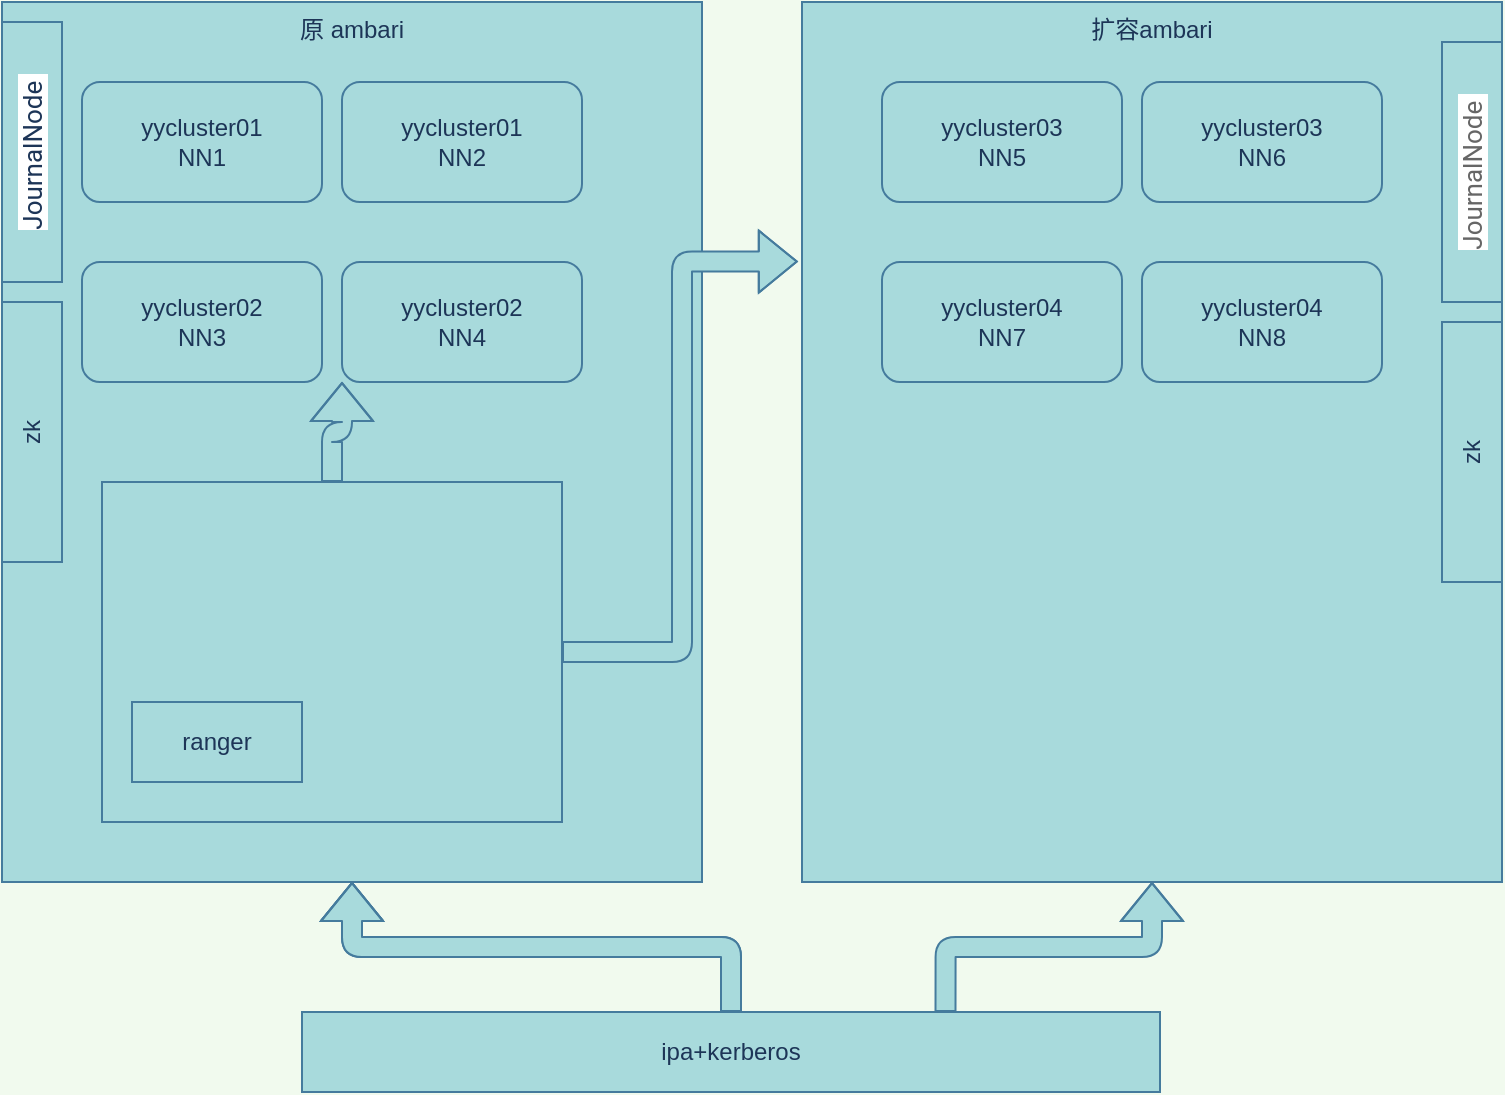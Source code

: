 <mxfile version="14.9.0" type="github">
  <diagram id="SwGezGl8ZoST3qa25Tps" name="Page-1">
    <mxGraphModel dx="1422" dy="762" grid="1" gridSize="10" guides="1" tooltips="1" connect="1" arrows="1" fold="1" page="1" pageScale="1" pageWidth="827" pageHeight="1169" background="#F1FAEE" math="0" shadow="0">
      <root>
        <mxCell id="0" />
        <mxCell id="1" parent="0" />
        <mxCell id="wGXwqrmeOp-Mi2ZWLz1i-51" value="扩容ambari" style="rounded=0;whiteSpace=wrap;html=1;fillColor=#A8DADC;horizontal=1;align=center;verticalAlign=top;strokeColor=#457B9D;shadow=0;fontColor=#1D3557;" vertex="1" parent="1">
          <mxGeometry x="440" y="60" width="350" height="440" as="geometry" />
        </mxCell>
        <mxCell id="wGXwqrmeOp-Mi2ZWLz1i-10" value="原 ambari" style="rounded=0;whiteSpace=wrap;html=1;fillColor=#A8DADC;horizontal=1;align=center;verticalAlign=top;strokeColor=#457B9D;shadow=0;fontColor=#1D3557;" vertex="1" parent="1">
          <mxGeometry x="40" y="60" width="350" height="440" as="geometry" />
        </mxCell>
        <mxCell id="wGXwqrmeOp-Mi2ZWLz1i-1" value="yycluster01&lt;br&gt;NN1" style="rounded=1;whiteSpace=wrap;html=1;fillColor=#A8DADC;strokeColor=#457B9D;shadow=0;fontColor=#1D3557;" vertex="1" parent="1">
          <mxGeometry x="80" y="100" width="120" height="60" as="geometry" />
        </mxCell>
        <mxCell id="wGXwqrmeOp-Mi2ZWLz1i-8" value="yycluster01&lt;br&gt;NN2" style="rounded=1;whiteSpace=wrap;html=1;fillColor=#A8DADC;strokeColor=#457B9D;shadow=0;fontColor=#1D3557;" vertex="1" parent="1">
          <mxGeometry x="210" y="100" width="120" height="60" as="geometry" />
        </mxCell>
        <mxCell id="wGXwqrmeOp-Mi2ZWLz1i-11" value="yycluster02&lt;br&gt;NN3" style="rounded=1;whiteSpace=wrap;html=1;fillColor=#A8DADC;strokeColor=#457B9D;shadow=0;fontColor=#1D3557;" vertex="1" parent="1">
          <mxGeometry x="80" y="190" width="120" height="60" as="geometry" />
        </mxCell>
        <mxCell id="wGXwqrmeOp-Mi2ZWLz1i-12" value="yycluster02&lt;br&gt;NN4" style="rounded=1;whiteSpace=wrap;html=1;fillColor=#A8DADC;strokeColor=#457B9D;shadow=0;fontColor=#1D3557;" vertex="1" parent="1">
          <mxGeometry x="210" y="190" width="120" height="60" as="geometry" />
        </mxCell>
        <mxCell id="wGXwqrmeOp-Mi2ZWLz1i-39" value="dn" style="shape=cylinder3;whiteSpace=wrap;html=1;boundedLbl=1;backgroundOutline=1;size=15;align=center;horizontal=1;fillColor=#A8DADC;strokeColor=#457B9D;shadow=0;fontColor=#1D3557;" vertex="1" parent="1">
          <mxGeometry x="110" y="320" width="60" height="80" as="geometry" />
        </mxCell>
        <mxCell id="wGXwqrmeOp-Mi2ZWLz1i-40" value="dn" style="shape=cylinder3;whiteSpace=wrap;html=1;boundedLbl=1;backgroundOutline=1;size=15;align=center;horizontal=1;fillColor=#A8DADC;strokeColor=#457B9D;shadow=0;fontColor=#1D3557;" vertex="1" parent="1">
          <mxGeometry x="120" y="320" width="60" height="80" as="geometry" />
        </mxCell>
        <mxCell id="wGXwqrmeOp-Mi2ZWLz1i-41" value="dn" style="shape=cylinder3;whiteSpace=wrap;html=1;boundedLbl=1;backgroundOutline=1;size=15;align=center;horizontal=1;fillColor=#A8DADC;strokeColor=#457B9D;shadow=0;fontColor=#1D3557;" vertex="1" parent="1">
          <mxGeometry x="130" y="320" width="60" height="80" as="geometry" />
        </mxCell>
        <mxCell id="wGXwqrmeOp-Mi2ZWLz1i-42" value="dn" style="shape=cylinder3;whiteSpace=wrap;html=1;boundedLbl=1;backgroundOutline=1;size=15;align=center;horizontal=1;fillColor=#A8DADC;strokeColor=#457B9D;shadow=0;fontColor=#1D3557;" vertex="1" parent="1">
          <mxGeometry x="140" y="320" width="60" height="80" as="geometry" />
        </mxCell>
        <mxCell id="wGXwqrmeOp-Mi2ZWLz1i-43" value="dn" style="shape=cylinder3;whiteSpace=wrap;html=1;boundedLbl=1;backgroundOutline=1;size=15;align=center;horizontal=1;fillColor=#A8DADC;strokeColor=#457B9D;shadow=0;fontColor=#1D3557;" vertex="1" parent="1">
          <mxGeometry x="150" y="320" width="60" height="80" as="geometry" />
        </mxCell>
        <mxCell id="wGXwqrmeOp-Mi2ZWLz1i-44" value="dn" style="shape=cylinder3;whiteSpace=wrap;html=1;boundedLbl=1;backgroundOutline=1;size=15;align=center;horizontal=1;fillColor=#A8DADC;strokeColor=#457B9D;shadow=0;fontColor=#1D3557;" vertex="1" parent="1">
          <mxGeometry x="160" y="320" width="60" height="80" as="geometry" />
        </mxCell>
        <mxCell id="wGXwqrmeOp-Mi2ZWLz1i-45" value="dn" style="shape=cylinder3;whiteSpace=wrap;html=1;boundedLbl=1;backgroundOutline=1;size=15;align=center;horizontal=1;fillColor=#A8DADC;strokeColor=#457B9D;shadow=0;fontColor=#1D3557;" vertex="1" parent="1">
          <mxGeometry x="170" y="320" width="60" height="80" as="geometry" />
        </mxCell>
        <mxCell id="wGXwqrmeOp-Mi2ZWLz1i-46" value="dn" style="shape=cylinder3;whiteSpace=wrap;html=1;boundedLbl=1;backgroundOutline=1;size=15;align=center;horizontal=1;fillColor=#A8DADC;strokeColor=#457B9D;shadow=0;fontColor=#1D3557;" vertex="1" parent="1">
          <mxGeometry x="180" y="320" width="60" height="80" as="geometry" />
        </mxCell>
        <mxCell id="wGXwqrmeOp-Mi2ZWLz1i-47" value="dn" style="shape=cylinder3;whiteSpace=wrap;html=1;boundedLbl=1;backgroundOutline=1;size=15;align=center;horizontal=1;fillColor=#A8DADC;strokeColor=#457B9D;shadow=0;fontColor=#1D3557;" vertex="1" parent="1">
          <mxGeometry x="190" y="320" width="60" height="80" as="geometry" />
        </mxCell>
        <mxCell id="wGXwqrmeOp-Mi2ZWLz1i-48" value="dn" style="shape=cylinder3;whiteSpace=wrap;html=1;boundedLbl=1;backgroundOutline=1;size=15;align=center;horizontal=1;fillColor=#A8DADC;strokeColor=#457B9D;shadow=0;fontColor=#1D3557;" vertex="1" parent="1">
          <mxGeometry x="200" y="320" width="60" height="80" as="geometry" />
        </mxCell>
        <mxCell id="wGXwqrmeOp-Mi2ZWLz1i-49" value="dn" style="shape=cylinder3;whiteSpace=wrap;html=1;boundedLbl=1;backgroundOutline=1;size=15;align=center;horizontal=1;fillColor=#A8DADC;strokeColor=#457B9D;shadow=0;fontColor=#1D3557;" vertex="1" parent="1">
          <mxGeometry x="210" y="320" width="60" height="80" as="geometry" />
        </mxCell>
        <mxCell id="wGXwqrmeOp-Mi2ZWLz1i-50" value="dn" style="shape=cylinder3;whiteSpace=wrap;html=1;boundedLbl=1;backgroundOutline=1;size=15;align=center;horizontal=1;fillColor=#A8DADC;strokeColor=#457B9D;shadow=0;fontColor=#1D3557;" vertex="1" parent="1">
          <mxGeometry x="220" y="320" width="60" height="80" as="geometry" />
        </mxCell>
        <mxCell id="wGXwqrmeOp-Mi2ZWLz1i-52" value="yycluster03&lt;br&gt;NN5" style="rounded=1;whiteSpace=wrap;html=1;fillColor=#A8DADC;strokeColor=#457B9D;shadow=0;fontColor=#1D3557;" vertex="1" parent="1">
          <mxGeometry x="480" y="100" width="120" height="60" as="geometry" />
        </mxCell>
        <mxCell id="wGXwqrmeOp-Mi2ZWLz1i-53" value="yycluster03&lt;br&gt;NN6" style="rounded=1;whiteSpace=wrap;html=1;fillColor=#A8DADC;strokeColor=#457B9D;shadow=0;fontColor=#1D3557;" vertex="1" parent="1">
          <mxGeometry x="610" y="100" width="120" height="60" as="geometry" />
        </mxCell>
        <mxCell id="wGXwqrmeOp-Mi2ZWLz1i-54" value="yycluster04&lt;br&gt;NN7" style="rounded=1;whiteSpace=wrap;html=1;fillColor=#A8DADC;strokeColor=#457B9D;shadow=0;fontColor=#1D3557;" vertex="1" parent="1">
          <mxGeometry x="480" y="190" width="120" height="60" as="geometry" />
        </mxCell>
        <mxCell id="wGXwqrmeOp-Mi2ZWLz1i-55" value="yycluster04&lt;br&gt;NN8" style="rounded=1;whiteSpace=wrap;html=1;fillColor=#A8DADC;strokeColor=#457B9D;shadow=0;fontColor=#1D3557;" vertex="1" parent="1">
          <mxGeometry x="610" y="190" width="120" height="60" as="geometry" />
        </mxCell>
        <mxCell id="wGXwqrmeOp-Mi2ZWLz1i-70" style="edgeStyle=orthogonalEdgeStyle;curved=0;rounded=1;sketch=0;orthogonalLoop=1;jettySize=auto;html=1;exitX=0.5;exitY=0;exitDx=0;exitDy=0;entryX=0;entryY=1;entryDx=0;entryDy=0;fontColor=#1D3557;strokeColor=#457B9D;fillColor=#A8DADC;shape=flexArrow;shadow=0;labelBackgroundColor=#F1FAEE;" edge="1" parent="1" source="wGXwqrmeOp-Mi2ZWLz1i-68" target="wGXwqrmeOp-Mi2ZWLz1i-12">
          <mxGeometry relative="1" as="geometry" />
        </mxCell>
        <mxCell id="wGXwqrmeOp-Mi2ZWLz1i-71" style="edgeStyle=orthogonalEdgeStyle;shape=flexArrow;curved=0;rounded=1;sketch=0;orthogonalLoop=1;jettySize=auto;html=1;entryX=-0.006;entryY=0.295;entryDx=0;entryDy=0;entryPerimeter=0;fontColor=#1D3557;strokeColor=#457B9D;fillColor=#A8DADC;shadow=0;labelBackgroundColor=#F1FAEE;" edge="1" parent="1" source="wGXwqrmeOp-Mi2ZWLz1i-68" target="wGXwqrmeOp-Mi2ZWLz1i-51">
          <mxGeometry relative="1" as="geometry" />
        </mxCell>
        <mxCell id="wGXwqrmeOp-Mi2ZWLz1i-68" value="" style="rounded=0;whiteSpace=wrap;html=1;sketch=0;strokeColor=#457B9D;fillColor=#A8DADC;shadow=0;fontColor=#1D3557;" vertex="1" parent="1">
          <mxGeometry x="90" y="300" width="230" height="170" as="geometry" />
        </mxCell>
        <mxCell id="wGXwqrmeOp-Mi2ZWLz1i-72" value="zk" style="rounded=0;whiteSpace=wrap;html=1;sketch=0;strokeColor=#457B9D;fillColor=#A8DADC;horizontal=0;shadow=0;fontColor=#1D3557;" vertex="1" parent="1">
          <mxGeometry x="40" y="210" width="30" height="130" as="geometry" />
        </mxCell>
        <mxCell id="wGXwqrmeOp-Mi2ZWLz1i-73" value="&lt;span style=&quot;font-family: roboto, sans-serif; font-size: 13px; background-color: rgb(255, 255, 255);&quot;&gt;JournalNode&lt;/span&gt;&lt;span style=&quot;font-family: roboto, sans-serif; font-size: 13px; background-color: rgb(255, 255, 255);&quot;&gt;&amp;nbsp;&lt;/span&gt;" style="rounded=0;whiteSpace=wrap;html=1;sketch=0;strokeColor=#457B9D;fillColor=#A8DADC;horizontal=0;shadow=0;fontColor=#1D3557;" vertex="1" parent="1">
          <mxGeometry x="40" y="70" width="30" height="130" as="geometry" />
        </mxCell>
        <mxCell id="wGXwqrmeOp-Mi2ZWLz1i-75" value="ranger" style="rounded=0;whiteSpace=wrap;html=1;sketch=0;strokeColor=#457B9D;fillColor=#A8DADC;shadow=0;fontColor=#1D3557;" vertex="1" parent="1">
          <mxGeometry x="105" y="410" width="85" height="40" as="geometry" />
        </mxCell>
        <mxCell id="wGXwqrmeOp-Mi2ZWLz1i-79" style="edgeStyle=orthogonalEdgeStyle;shape=flexArrow;curved=0;rounded=1;sketch=0;orthogonalLoop=1;jettySize=auto;html=1;exitX=0.5;exitY=0;exitDx=0;exitDy=0;fontColor=#1D3557;strokeColor=#457B9D;fillColor=#A8DADC;" edge="1" parent="1" source="wGXwqrmeOp-Mi2ZWLz1i-76" target="wGXwqrmeOp-Mi2ZWLz1i-10">
          <mxGeometry relative="1" as="geometry" />
        </mxCell>
        <mxCell id="wGXwqrmeOp-Mi2ZWLz1i-80" style="edgeStyle=orthogonalEdgeStyle;shape=flexArrow;curved=0;rounded=1;sketch=0;orthogonalLoop=1;jettySize=auto;html=1;exitX=0.75;exitY=0;exitDx=0;exitDy=0;entryX=0.5;entryY=1;entryDx=0;entryDy=0;fontColor=#1D3557;strokeColor=#457B9D;fillColor=#A8DADC;" edge="1" parent="1" source="wGXwqrmeOp-Mi2ZWLz1i-76" target="wGXwqrmeOp-Mi2ZWLz1i-51">
          <mxGeometry relative="1" as="geometry" />
        </mxCell>
        <mxCell id="wGXwqrmeOp-Mi2ZWLz1i-81" value="" style="edgeStyle=orthogonalEdgeStyle;shape=flexArrow;curved=0;rounded=1;sketch=0;orthogonalLoop=1;jettySize=auto;html=1;fontColor=#1D3557;strokeColor=#457B9D;fillColor=#A8DADC;" edge="1" parent="1" source="wGXwqrmeOp-Mi2ZWLz1i-76" target="wGXwqrmeOp-Mi2ZWLz1i-10">
          <mxGeometry relative="1" as="geometry" />
        </mxCell>
        <mxCell id="wGXwqrmeOp-Mi2ZWLz1i-76" value="ipa+kerberos" style="rounded=0;whiteSpace=wrap;html=1;sketch=0;strokeColor=#457B9D;fillColor=#A8DADC;shadow=0;fontColor=#1D3557;" vertex="1" parent="1">
          <mxGeometry x="190" y="565" width="429" height="40" as="geometry" />
        </mxCell>
        <mxCell id="wGXwqrmeOp-Mi2ZWLz1i-77" value="zk" style="rounded=0;whiteSpace=wrap;html=1;sketch=0;strokeColor=#457B9D;fillColor=#A8DADC;horizontal=0;shadow=0;fontColor=#1D3557;" vertex="1" parent="1">
          <mxGeometry x="760" y="220" width="30" height="130" as="geometry" />
        </mxCell>
        <mxCell id="wGXwqrmeOp-Mi2ZWLz1i-78" value="&lt;span style=&quot;color: rgb(102 , 102 , 102) ; font-family: &amp;#34;roboto&amp;#34; , sans-serif ; font-size: 13px ; background-color: rgb(255 , 255 , 255)&quot;&gt;JournalNode&lt;/span&gt;&lt;span style=&quot;color: rgb(102 , 102 , 102) ; font-family: &amp;#34;roboto&amp;#34; , sans-serif ; font-size: 13px ; background-color: rgb(255 , 255 , 255)&quot;&gt;&amp;nbsp;&lt;/span&gt;" style="rounded=0;whiteSpace=wrap;html=1;sketch=0;strokeColor=#457B9D;fillColor=#A8DADC;horizontal=0;shadow=0;fontColor=#1D3557;" vertex="1" parent="1">
          <mxGeometry x="760" y="80" width="30" height="130" as="geometry" />
        </mxCell>
      </root>
    </mxGraphModel>
  </diagram>
</mxfile>

